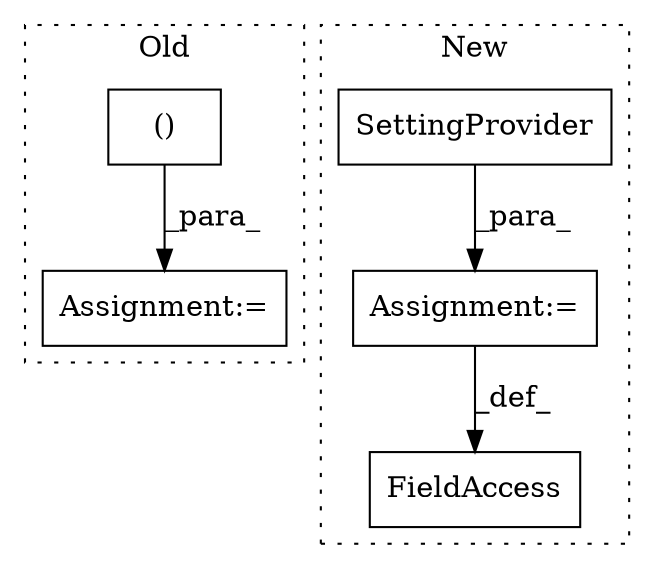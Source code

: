 digraph G {
subgraph cluster0 {
1 [label="()" a="106" s="4252" l="21" shape="box"];
4 [label="Assignment:=" a="7" s="4141" l="1" shape="box"];
label = "Old";
style="dotted";
}
subgraph cluster1 {
2 [label="SettingProvider" a="32" s="5263,5289" l="16,1" shape="box"];
3 [label="FieldAccess" a="22" s="5257" l="5" shape="box"];
5 [label="Assignment:=" a="7" s="5262" l="1" shape="box"];
label = "New";
style="dotted";
}
1 -> 4 [label="_para_"];
2 -> 5 [label="_para_"];
5 -> 3 [label="_def_"];
}